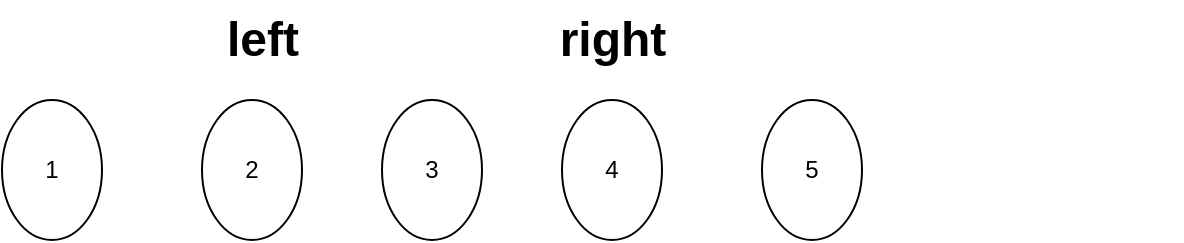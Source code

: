 <mxfile version="24.2.7" type="github">
  <diagram name="第 1 页" id="CIrWiUNYn-8MsHlbXYin">
    <mxGraphModel dx="1026" dy="651" grid="1" gridSize="10" guides="1" tooltips="1" connect="1" arrows="1" fold="1" page="1" pageScale="1" pageWidth="827" pageHeight="1169" math="0" shadow="0">
      <root>
        <mxCell id="0" />
        <mxCell id="1" parent="0" />
        <mxCell id="Ou_ylWvbZIV7eGrl0jaP-1" value="1" style="ellipse;whiteSpace=wrap;html=1;" parent="1" vertex="1">
          <mxGeometry x="20" y="60" width="50" height="70" as="geometry" />
        </mxCell>
        <mxCell id="Ou_ylWvbZIV7eGrl0jaP-6" value="2" style="ellipse;whiteSpace=wrap;html=1;" parent="1" vertex="1">
          <mxGeometry x="120" y="60" width="50" height="70" as="geometry" />
        </mxCell>
        <mxCell id="Ou_ylWvbZIV7eGrl0jaP-7" value="3" style="ellipse;whiteSpace=wrap;html=1;" parent="1" vertex="1">
          <mxGeometry x="210" y="60" width="50" height="70" as="geometry" />
        </mxCell>
        <mxCell id="Ou_ylWvbZIV7eGrl0jaP-9" value="4" style="ellipse;whiteSpace=wrap;html=1;" parent="1" vertex="1">
          <mxGeometry x="300" y="60" width="50" height="70" as="geometry" />
        </mxCell>
        <mxCell id="Ou_ylWvbZIV7eGrl0jaP-10" value="5" style="ellipse;whiteSpace=wrap;html=1;" parent="1" vertex="1">
          <mxGeometry x="400" y="60" width="50" height="70" as="geometry" />
        </mxCell>
        <mxCell id="Ou_ylWvbZIV7eGrl0jaP-12" value="left" style="text;strokeColor=none;fillColor=none;html=1;fontSize=24;fontStyle=1;verticalAlign=middle;align=center;" parent="1" vertex="1">
          <mxGeometry x="100" y="10" width="100" height="40" as="geometry" />
        </mxCell>
        <mxCell id="Ou_ylWvbZIV7eGrl0jaP-13" value="right" style="text;strokeColor=none;fillColor=none;html=1;fontSize=24;fontStyle=1;verticalAlign=middle;align=center;" parent="1" vertex="1">
          <mxGeometry x="275" y="10" width="100" height="40" as="geometry" />
        </mxCell>
        <mxCell id="Ou_ylWvbZIV7eGrl0jaP-16" value="&lt;div&gt;&lt;br&gt;&lt;/div&gt;" style="text;html=1;align=center;verticalAlign=middle;whiteSpace=wrap;rounded=0;" parent="1" vertex="1">
          <mxGeometry x="550" y="40" width="60" height="30" as="geometry" />
        </mxCell>
      </root>
    </mxGraphModel>
  </diagram>
</mxfile>
